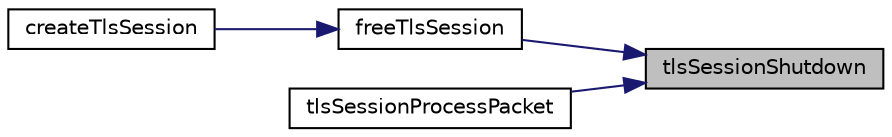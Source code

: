 digraph "tlsSessionShutdown"
{
 // LATEX_PDF_SIZE
  edge [fontname="Helvetica",fontsize="10",labelfontname="Helvetica",labelfontsize="10"];
  node [fontname="Helvetica",fontsize="10",shape=record];
  rankdir="RL";
  Node1 [label="tlsSessionShutdown",height=0.2,width=0.4,color="black", fillcolor="grey75", style="filled", fontcolor="black",tooltip=" "];
  Node1 -> Node2 [dir="back",color="midnightblue",fontsize="10",style="solid",fontname="Helvetica"];
  Node2 [label="freeTlsSession",height=0.2,width=0.4,color="black", fillcolor="white", style="filled",URL="$Tls__mbedtls_8c.html#aa94c64c8b1c8378f85d7081459ec9425",tooltip=" "];
  Node2 -> Node3 [dir="back",color="midnightblue",fontsize="10",style="solid",fontname="Helvetica"];
  Node3 [label="createTlsSession",height=0.2,width=0.4,color="black", fillcolor="white", style="filled",URL="$Tls__mbedtls_8c.html#a0f345e7d94587cd9aa82d7f91fbe263c",tooltip=" "];
  Node1 -> Node4 [dir="back",color="midnightblue",fontsize="10",style="solid",fontname="Helvetica"];
  Node4 [label="tlsSessionProcessPacket",height=0.2,width=0.4,color="black", fillcolor="white", style="filled",URL="$Tls__mbedtls_8c.html#a0e12aa367800be684668c31b7af5d01b",tooltip=" "];
}
